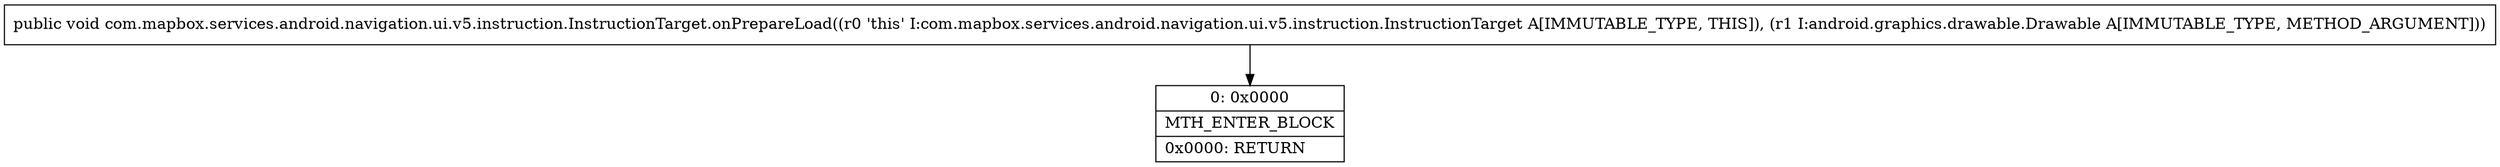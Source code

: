 digraph "CFG forcom.mapbox.services.android.navigation.ui.v5.instruction.InstructionTarget.onPrepareLoad(Landroid\/graphics\/drawable\/Drawable;)V" {
Node_0 [shape=record,label="{0\:\ 0x0000|MTH_ENTER_BLOCK\l|0x0000: RETURN   \l}"];
MethodNode[shape=record,label="{public void com.mapbox.services.android.navigation.ui.v5.instruction.InstructionTarget.onPrepareLoad((r0 'this' I:com.mapbox.services.android.navigation.ui.v5.instruction.InstructionTarget A[IMMUTABLE_TYPE, THIS]), (r1 I:android.graphics.drawable.Drawable A[IMMUTABLE_TYPE, METHOD_ARGUMENT])) }"];
MethodNode -> Node_0;
}

